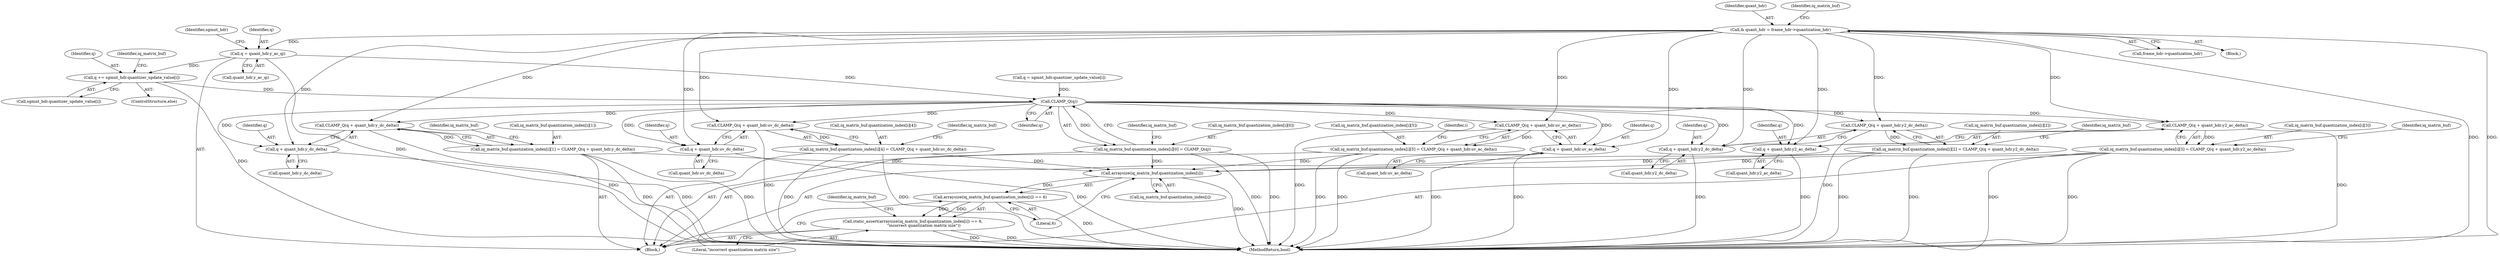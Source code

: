 digraph "0_Chrome_70340ce072cee8a0bdcddb5f312d32567b2269f6_12@pointer" {
"1000123" [label="(Call,& quant_hdr = frame_hdr->quantization_hdr)"];
"1000148" [label="(Call,q = quant_hdr.y_ac_qi)"];
"1000172" [label="(Call,q += sgmnt_hdr.quantizer_update_value[i])"];
"1000197" [label="(Call,CLAMP_Q(q))"];
"1000189" [label="(Call,iq_matrix_buf.quantization_index[i][0] = CLAMP_Q(q))"];
"1000181" [label="(Call,arraysize(iq_matrix_buf.quantization_index[i]))"];
"1000180" [label="(Call,arraysize(iq_matrix_buf.quantization_index[i]) == 6)"];
"1000179" [label="(Call,static_assert(arraysize(iq_matrix_buf.quantization_index[i]) == 6,\n                  \"incorrect quantization matrix size\"))"];
"1000207" [label="(Call,CLAMP_Q(q + quant_hdr.y_dc_delta))"];
"1000199" [label="(Call,iq_matrix_buf.quantization_index[i][1] = CLAMP_Q(q + quant_hdr.y_dc_delta))"];
"1000208" [label="(Call,q + quant_hdr.y_dc_delta)"];
"1000221" [label="(Call,CLAMP_Q(q + quant_hdr.y2_dc_delta))"];
"1000213" [label="(Call,iq_matrix_buf.quantization_index[i][2] = CLAMP_Q(q + quant_hdr.y2_dc_delta))"];
"1000222" [label="(Call,q + quant_hdr.y2_dc_delta)"];
"1000235" [label="(Call,CLAMP_Q(q + quant_hdr.y2_ac_delta))"];
"1000227" [label="(Call,iq_matrix_buf.quantization_index[i][3] = CLAMP_Q(q + quant_hdr.y2_ac_delta))"];
"1000236" [label="(Call,q + quant_hdr.y2_ac_delta)"];
"1000249" [label="(Call,CLAMP_Q(q + quant_hdr.uv_dc_delta))"];
"1000241" [label="(Call,iq_matrix_buf.quantization_index[i][4] = CLAMP_Q(q + quant_hdr.uv_dc_delta))"];
"1000250" [label="(Call,q + quant_hdr.uv_dc_delta)"];
"1000263" [label="(Call,CLAMP_Q(q + quant_hdr.uv_ac_delta))"];
"1000255" [label="(Call,iq_matrix_buf.quantization_index[i][5] = CLAMP_Q(q + quant_hdr.uv_ac_delta))"];
"1000264" [label="(Call,q + quant_hdr.uv_ac_delta)"];
"1000209" [label="(Identifier,q)"];
"1000227" [label="(Call,iq_matrix_buf.quantization_index[i][3] = CLAMP_Q(q + quant_hdr.y2_ac_delta))"];
"1000173" [label="(Identifier,q)"];
"1000255" [label="(Call,iq_matrix_buf.quantization_index[i][5] = CLAMP_Q(q + quant_hdr.uv_ac_delta))"];
"1000190" [label="(Call,iq_matrix_buf.quantization_index[i][0])"];
"1000224" [label="(Call,quant_hdr.y2_dc_delta)"];
"1000124" [label="(Identifier,quant_hdr)"];
"1000241" [label="(Call,iq_matrix_buf.quantization_index[i][4] = CLAMP_Q(q + quant_hdr.uv_dc_delta))"];
"1000265" [label="(Identifier,q)"];
"1000150" [label="(Call,quant_hdr.y_ac_qi)"];
"1000200" [label="(Call,iq_matrix_buf.quantization_index[i][1])"];
"1000184" [label="(Identifier,iq_matrix_buf)"];
"1000123" [label="(Call,& quant_hdr = frame_hdr->quantization_hdr)"];
"1000210" [label="(Call,quant_hdr.y_dc_delta)"];
"1000252" [label="(Call,quant_hdr.uv_dc_delta)"];
"1000203" [label="(Identifier,iq_matrix_buf)"];
"1000264" [label="(Call,q + quant_hdr.uv_ac_delta)"];
"1000788" [label="(MethodReturn,bool)"];
"1000125" [label="(Call,frame_hdr->quantization_hdr)"];
"1000155" [label="(Identifier,sgmnt_hdr)"];
"1000164" [label="(Call,q = sgmnt_hdr.quantizer_update_value[i])"];
"1000174" [label="(Call,sgmnt_hdr.quantizer_update_value[i])"];
"1000182" [label="(Call,iq_matrix_buf.quantization_index[i])"];
"1000198" [label="(Identifier,q)"];
"1000251" [label="(Identifier,q)"];
"1000256" [label="(Call,iq_matrix_buf.quantization_index[i][5])"];
"1000187" [label="(Literal,6)"];
"1000250" [label="(Call,q + quant_hdr.uv_dc_delta)"];
"1000145" [label="(Identifier,i)"];
"1000171" [label="(ControlStructure,else)"];
"1000217" [label="(Identifier,iq_matrix_buf)"];
"1000214" [label="(Call,iq_matrix_buf.quantization_index[i][2])"];
"1000266" [label="(Call,quant_hdr.uv_ac_delta)"];
"1000197" [label="(Call,CLAMP_Q(q))"];
"1000259" [label="(Identifier,iq_matrix_buf)"];
"1000236" [label="(Call,q + quant_hdr.y2_ac_delta)"];
"1000249" [label="(Call,CLAMP_Q(q + quant_hdr.uv_dc_delta))"];
"1000189" [label="(Call,iq_matrix_buf.quantization_index[i][0] = CLAMP_Q(q))"];
"1000213" [label="(Call,iq_matrix_buf.quantization_index[i][2] = CLAMP_Q(q + quant_hdr.y2_dc_delta))"];
"1000146" [label="(Block,)"];
"1000106" [label="(Block,)"];
"1000235" [label="(Call,CLAMP_Q(q + quant_hdr.y2_ac_delta))"];
"1000221" [label="(Call,CLAMP_Q(q + quant_hdr.y2_dc_delta))"];
"1000231" [label="(Identifier,iq_matrix_buf)"];
"1000245" [label="(Identifier,iq_matrix_buf)"];
"1000242" [label="(Call,iq_matrix_buf.quantization_index[i][4])"];
"1000237" [label="(Identifier,q)"];
"1000148" [label="(Call,q = quant_hdr.y_ac_qi)"];
"1000180" [label="(Call,arraysize(iq_matrix_buf.quantization_index[i]) == 6)"];
"1000149" [label="(Identifier,q)"];
"1000228" [label="(Call,iq_matrix_buf.quantization_index[i][3])"];
"1000238" [label="(Call,quant_hdr.y2_ac_delta)"];
"1000132" [label="(Identifier,iq_matrix_buf)"];
"1000223" [label="(Identifier,q)"];
"1000208" [label="(Call,q + quant_hdr.y_dc_delta)"];
"1000172" [label="(Call,q += sgmnt_hdr.quantizer_update_value[i])"];
"1000188" [label="(Literal,\"incorrect quantization matrix size\")"];
"1000179" [label="(Call,static_assert(arraysize(iq_matrix_buf.quantization_index[i]) == 6,\n                  \"incorrect quantization matrix size\"))"];
"1000181" [label="(Call,arraysize(iq_matrix_buf.quantization_index[i]))"];
"1000222" [label="(Call,q + quant_hdr.y2_dc_delta)"];
"1000193" [label="(Identifier,iq_matrix_buf)"];
"1000199" [label="(Call,iq_matrix_buf.quantization_index[i][1] = CLAMP_Q(q + quant_hdr.y_dc_delta))"];
"1000207" [label="(Call,CLAMP_Q(q + quant_hdr.y_dc_delta))"];
"1000263" [label="(Call,CLAMP_Q(q + quant_hdr.uv_ac_delta))"];
"1000123" -> "1000106"  [label="AST: "];
"1000123" -> "1000125"  [label="CFG: "];
"1000124" -> "1000123"  [label="AST: "];
"1000125" -> "1000123"  [label="AST: "];
"1000132" -> "1000123"  [label="CFG: "];
"1000123" -> "1000788"  [label="DDG: "];
"1000123" -> "1000788"  [label="DDG: "];
"1000123" -> "1000148"  [label="DDG: "];
"1000123" -> "1000207"  [label="DDG: "];
"1000123" -> "1000208"  [label="DDG: "];
"1000123" -> "1000221"  [label="DDG: "];
"1000123" -> "1000222"  [label="DDG: "];
"1000123" -> "1000235"  [label="DDG: "];
"1000123" -> "1000236"  [label="DDG: "];
"1000123" -> "1000249"  [label="DDG: "];
"1000123" -> "1000250"  [label="DDG: "];
"1000123" -> "1000263"  [label="DDG: "];
"1000123" -> "1000264"  [label="DDG: "];
"1000148" -> "1000146"  [label="AST: "];
"1000148" -> "1000150"  [label="CFG: "];
"1000149" -> "1000148"  [label="AST: "];
"1000150" -> "1000148"  [label="AST: "];
"1000155" -> "1000148"  [label="CFG: "];
"1000148" -> "1000788"  [label="DDG: "];
"1000148" -> "1000172"  [label="DDG: "];
"1000148" -> "1000197"  [label="DDG: "];
"1000172" -> "1000171"  [label="AST: "];
"1000172" -> "1000174"  [label="CFG: "];
"1000173" -> "1000172"  [label="AST: "];
"1000174" -> "1000172"  [label="AST: "];
"1000184" -> "1000172"  [label="CFG: "];
"1000172" -> "1000788"  [label="DDG: "];
"1000172" -> "1000197"  [label="DDG: "];
"1000197" -> "1000189"  [label="AST: "];
"1000197" -> "1000198"  [label="CFG: "];
"1000198" -> "1000197"  [label="AST: "];
"1000189" -> "1000197"  [label="CFG: "];
"1000197" -> "1000189"  [label="DDG: "];
"1000164" -> "1000197"  [label="DDG: "];
"1000197" -> "1000207"  [label="DDG: "];
"1000197" -> "1000208"  [label="DDG: "];
"1000197" -> "1000221"  [label="DDG: "];
"1000197" -> "1000222"  [label="DDG: "];
"1000197" -> "1000235"  [label="DDG: "];
"1000197" -> "1000236"  [label="DDG: "];
"1000197" -> "1000249"  [label="DDG: "];
"1000197" -> "1000250"  [label="DDG: "];
"1000197" -> "1000263"  [label="DDG: "];
"1000197" -> "1000264"  [label="DDG: "];
"1000189" -> "1000146"  [label="AST: "];
"1000190" -> "1000189"  [label="AST: "];
"1000203" -> "1000189"  [label="CFG: "];
"1000189" -> "1000788"  [label="DDG: "];
"1000189" -> "1000788"  [label="DDG: "];
"1000189" -> "1000181"  [label="DDG: "];
"1000181" -> "1000180"  [label="AST: "];
"1000181" -> "1000182"  [label="CFG: "];
"1000182" -> "1000181"  [label="AST: "];
"1000187" -> "1000181"  [label="CFG: "];
"1000181" -> "1000788"  [label="DDG: "];
"1000181" -> "1000180"  [label="DDG: "];
"1000199" -> "1000181"  [label="DDG: "];
"1000241" -> "1000181"  [label="DDG: "];
"1000255" -> "1000181"  [label="DDG: "];
"1000227" -> "1000181"  [label="DDG: "];
"1000213" -> "1000181"  [label="DDG: "];
"1000180" -> "1000179"  [label="AST: "];
"1000180" -> "1000187"  [label="CFG: "];
"1000187" -> "1000180"  [label="AST: "];
"1000188" -> "1000180"  [label="CFG: "];
"1000180" -> "1000788"  [label="DDG: "];
"1000180" -> "1000179"  [label="DDG: "];
"1000180" -> "1000179"  [label="DDG: "];
"1000179" -> "1000146"  [label="AST: "];
"1000179" -> "1000188"  [label="CFG: "];
"1000188" -> "1000179"  [label="AST: "];
"1000193" -> "1000179"  [label="CFG: "];
"1000179" -> "1000788"  [label="DDG: "];
"1000179" -> "1000788"  [label="DDG: "];
"1000207" -> "1000199"  [label="AST: "];
"1000207" -> "1000208"  [label="CFG: "];
"1000208" -> "1000207"  [label="AST: "];
"1000199" -> "1000207"  [label="CFG: "];
"1000207" -> "1000788"  [label="DDG: "];
"1000207" -> "1000199"  [label="DDG: "];
"1000199" -> "1000146"  [label="AST: "];
"1000200" -> "1000199"  [label="AST: "];
"1000217" -> "1000199"  [label="CFG: "];
"1000199" -> "1000788"  [label="DDG: "];
"1000199" -> "1000788"  [label="DDG: "];
"1000208" -> "1000210"  [label="CFG: "];
"1000209" -> "1000208"  [label="AST: "];
"1000210" -> "1000208"  [label="AST: "];
"1000208" -> "1000788"  [label="DDG: "];
"1000221" -> "1000213"  [label="AST: "];
"1000221" -> "1000222"  [label="CFG: "];
"1000222" -> "1000221"  [label="AST: "];
"1000213" -> "1000221"  [label="CFG: "];
"1000221" -> "1000788"  [label="DDG: "];
"1000221" -> "1000213"  [label="DDG: "];
"1000213" -> "1000146"  [label="AST: "];
"1000214" -> "1000213"  [label="AST: "];
"1000231" -> "1000213"  [label="CFG: "];
"1000213" -> "1000788"  [label="DDG: "];
"1000213" -> "1000788"  [label="DDG: "];
"1000222" -> "1000224"  [label="CFG: "];
"1000223" -> "1000222"  [label="AST: "];
"1000224" -> "1000222"  [label="AST: "];
"1000222" -> "1000788"  [label="DDG: "];
"1000235" -> "1000227"  [label="AST: "];
"1000235" -> "1000236"  [label="CFG: "];
"1000236" -> "1000235"  [label="AST: "];
"1000227" -> "1000235"  [label="CFG: "];
"1000235" -> "1000788"  [label="DDG: "];
"1000235" -> "1000227"  [label="DDG: "];
"1000227" -> "1000146"  [label="AST: "];
"1000228" -> "1000227"  [label="AST: "];
"1000245" -> "1000227"  [label="CFG: "];
"1000227" -> "1000788"  [label="DDG: "];
"1000227" -> "1000788"  [label="DDG: "];
"1000236" -> "1000238"  [label="CFG: "];
"1000237" -> "1000236"  [label="AST: "];
"1000238" -> "1000236"  [label="AST: "];
"1000236" -> "1000788"  [label="DDG: "];
"1000249" -> "1000241"  [label="AST: "];
"1000249" -> "1000250"  [label="CFG: "];
"1000250" -> "1000249"  [label="AST: "];
"1000241" -> "1000249"  [label="CFG: "];
"1000249" -> "1000788"  [label="DDG: "];
"1000249" -> "1000241"  [label="DDG: "];
"1000241" -> "1000146"  [label="AST: "];
"1000242" -> "1000241"  [label="AST: "];
"1000259" -> "1000241"  [label="CFG: "];
"1000241" -> "1000788"  [label="DDG: "];
"1000241" -> "1000788"  [label="DDG: "];
"1000250" -> "1000252"  [label="CFG: "];
"1000251" -> "1000250"  [label="AST: "];
"1000252" -> "1000250"  [label="AST: "];
"1000250" -> "1000788"  [label="DDG: "];
"1000263" -> "1000255"  [label="AST: "];
"1000263" -> "1000264"  [label="CFG: "];
"1000264" -> "1000263"  [label="AST: "];
"1000255" -> "1000263"  [label="CFG: "];
"1000263" -> "1000788"  [label="DDG: "];
"1000263" -> "1000255"  [label="DDG: "];
"1000255" -> "1000146"  [label="AST: "];
"1000256" -> "1000255"  [label="AST: "];
"1000145" -> "1000255"  [label="CFG: "];
"1000255" -> "1000788"  [label="DDG: "];
"1000255" -> "1000788"  [label="DDG: "];
"1000264" -> "1000266"  [label="CFG: "];
"1000265" -> "1000264"  [label="AST: "];
"1000266" -> "1000264"  [label="AST: "];
"1000264" -> "1000788"  [label="DDG: "];
"1000264" -> "1000788"  [label="DDG: "];
}
